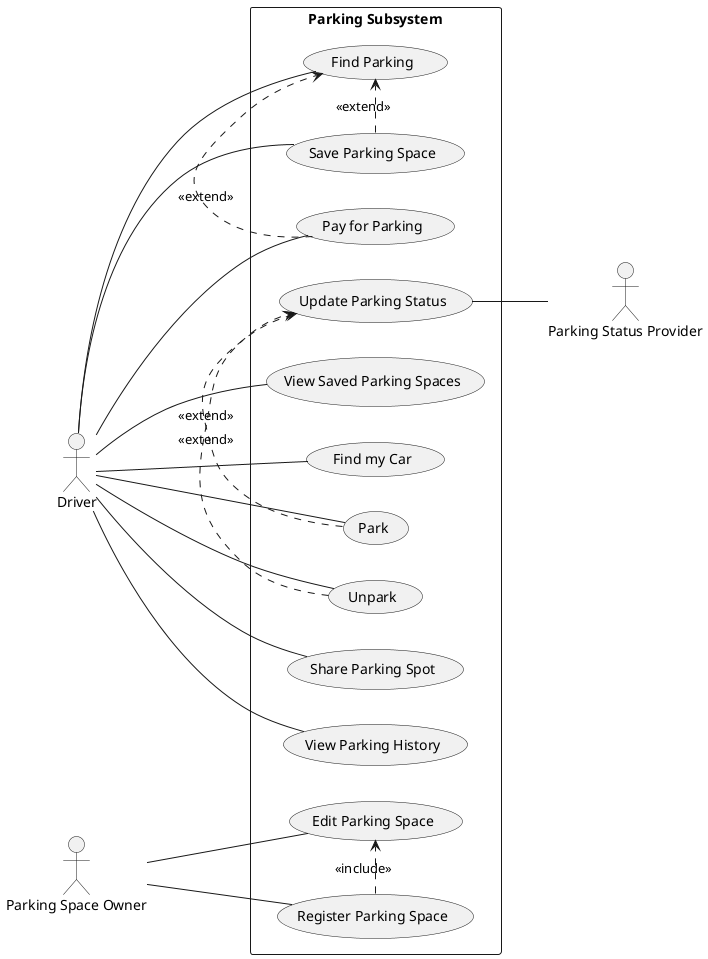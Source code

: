 @startuml

actor "Driver"
actor "Parking Space Owner"
actor "Parking Status Provider"

left to right direction

rectangle "Parking Subsystem" {
    usecase "Update Parking Status"
    usecase "Park"
    usecase "Unpark"
    usecase "Find Parking"
    usecase "Register Parking Space"
    usecase "Edit Parking Space"
    usecase "Share Parking Spot"
    usecase "View Parking History"
    usecase "View Saved Parking Spaces"
    usecase "Save Parking Space"
    usecase "Pay for Parking"
    usecase "Find my Car"
}

"Update Parking Status" -- "Parking Status Provider"

"Driver" -- "View Saved Parking Spaces"
"Driver" -- "Save Parking Space"
"Driver" -- "View Parking History"
"Driver" -- "Share Parking Spot"
"Driver" -- "Find Parking"
"Driver" -- "Park"
"Driver" -- "Unpark"
"Driver" -- "Pay for Parking"
"Driver" -- "Find my Car"

"Parking Space Owner" -- "Register Parking Space"
"Parking Space Owner" -- "Edit Parking Space"

"Save Parking Space" .> "Find Parking": <<extend>>
"Pay for Parking" .> "Find Parking": <<extend>>

"Park" .> "Update Parking Status": <<extend>>
"Unpark" .> "Update Parking Status": <<extend>>

"Register Parking Space" .> "Edit Parking Space": <<include>>

@enduml
